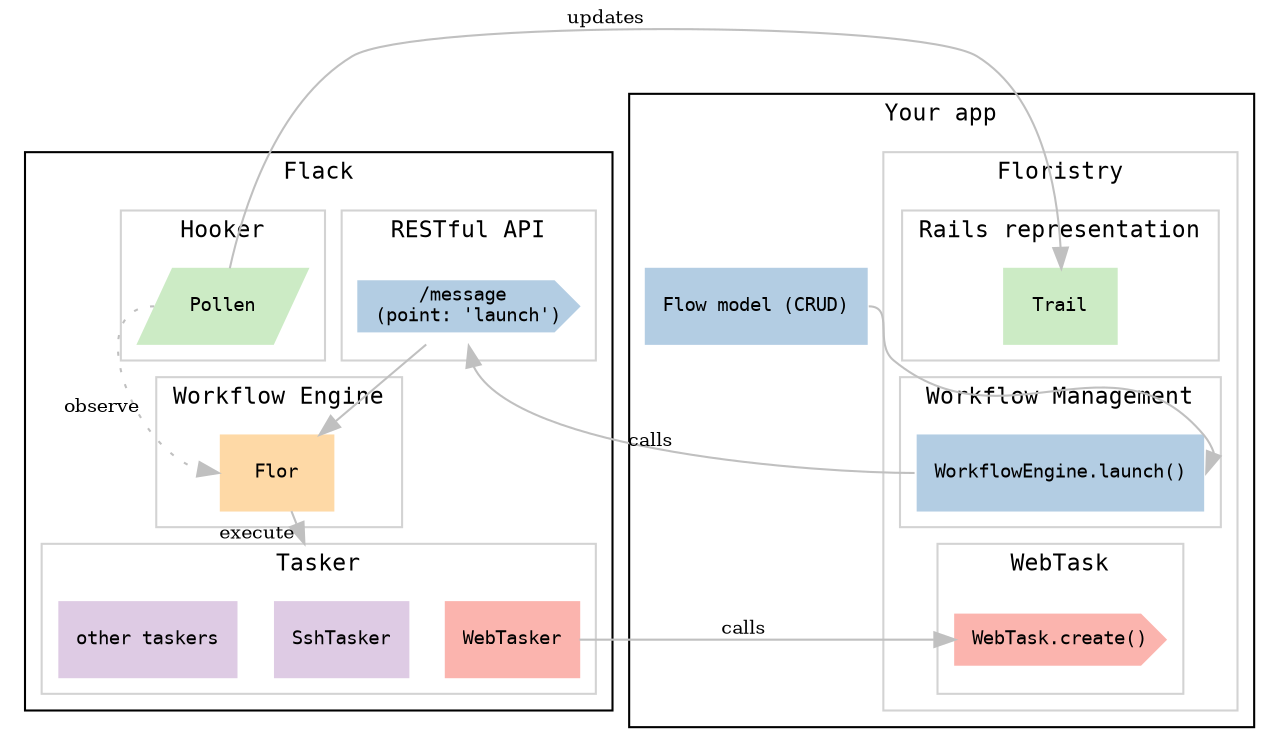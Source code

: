 digraph Floristry {
    rankdir=TB;
    
    graph [fontsize=11 fontname="courier" compound=true];
    node [shape=box fontsize=9 fontname="Courier"];
    node [colorscheme=pastel19,style=filled];
    edge [fontsize=9,color=gray];
    fontname = "Courier";
    //splines=curved;
  
    # Web Tasker
    { 
        node [fillcolor=1, color=1];
        
        webtasker [label="WebTasker"];
        webtask [label="WebTask.create()", shape=cds];
        
        webtasker -> webtask [xlabel="calls",labeljust="l",constraint=false];
    }
  
    # Workflow Management
    { 
        node [fillcolor=2, color=2];

        launch_flows [label="WorkflowEngine.launch()"];
        flack_api [label="/message \n(point: 'launch')", shape=cds];
        flow_model [label="Flow model (CRUD)"];
    
        //flow_model:s -> launch_flows:n;
        launch_flows:w -> flack_api:s [xlabel="calls", constraint=false]; //[color=red,penwidth=3.0];
    }
  
    # Trail
    { 
        node [fillcolor=3, color=3];
        
        pollen [label="Pollen", shape=parallelogram];

        trail [label="Trail"];
        
        pollen -> trail [xlabel="updates",constraint=false];
    }
    
    # Workflow Engine
    {
        node [fillcolor=5, color=5];
        
        flor [label="Flor"];
    }
  
    # Taskers
    { 
        node [fillcolor=4, color=4];

        sshtasker [label="SshTasker"];
        xyztasker [label="other taskers"]
    }
  
    subgraph cluster_flack {
        label = "Flack";
		// newrank=true;

		subgraph cluster_flor {
			label = "Workflow Engine";
			color = lightgrey;
			
			flor;
		}

        subgraph cluster_flackmgmt {
            label = "RESTful API";
            color = lightgrey;
      
            flack_api;
        }
    
        subgraph cluster_observer {
            label = "Hooker";
            color = lightgrey;
      
            pollen;
        }

        subgraph cluster_tasker {
            label = "Tasker";
            color = lightgrey;
            
            sshtasker;
            webtasker;
            xyztasker;
        }
    
        flor;
        
        flack_api -> flor [constraint=false];
        flor -> sshtasker [xlabel="execute",lhead=cluster_tasker];
        pollen:w -> flor:w [style=dotted,arrowType=invodot,xlabel="observe"];
        
//        edge[style=invis];
//        pollen -> flack_api;
    }
  
  
    # Your App
    subgraph cluster_yourapp {
        label = "Your app"
       
        # Floristry
        subgraph cluster_floristry {
            label = "Floristry";
            color = lightgrey;
            
            subgraph cluster_WorkflowMgmt {
                label = "Workflow Management";
                color = lightgrey;
            
                launch_flows;
            }
        
            subgraph cluster_representation {
                label = "Rails representation";
                color = lightgrey;
          
                trail; 
            }

            subgraph cluster_webtask {
                label = "WebTask";
                color = lightgrey;
            
                webtask;
            }
                        
            edge[style=invis];
            trail -> launch_flows -> webtask;
        }
        
        flow_model;
		flow_model:e -> launch_flows:e;
        
//        edge[style=invis];
//        webtask -> flow_model;
    }
}
